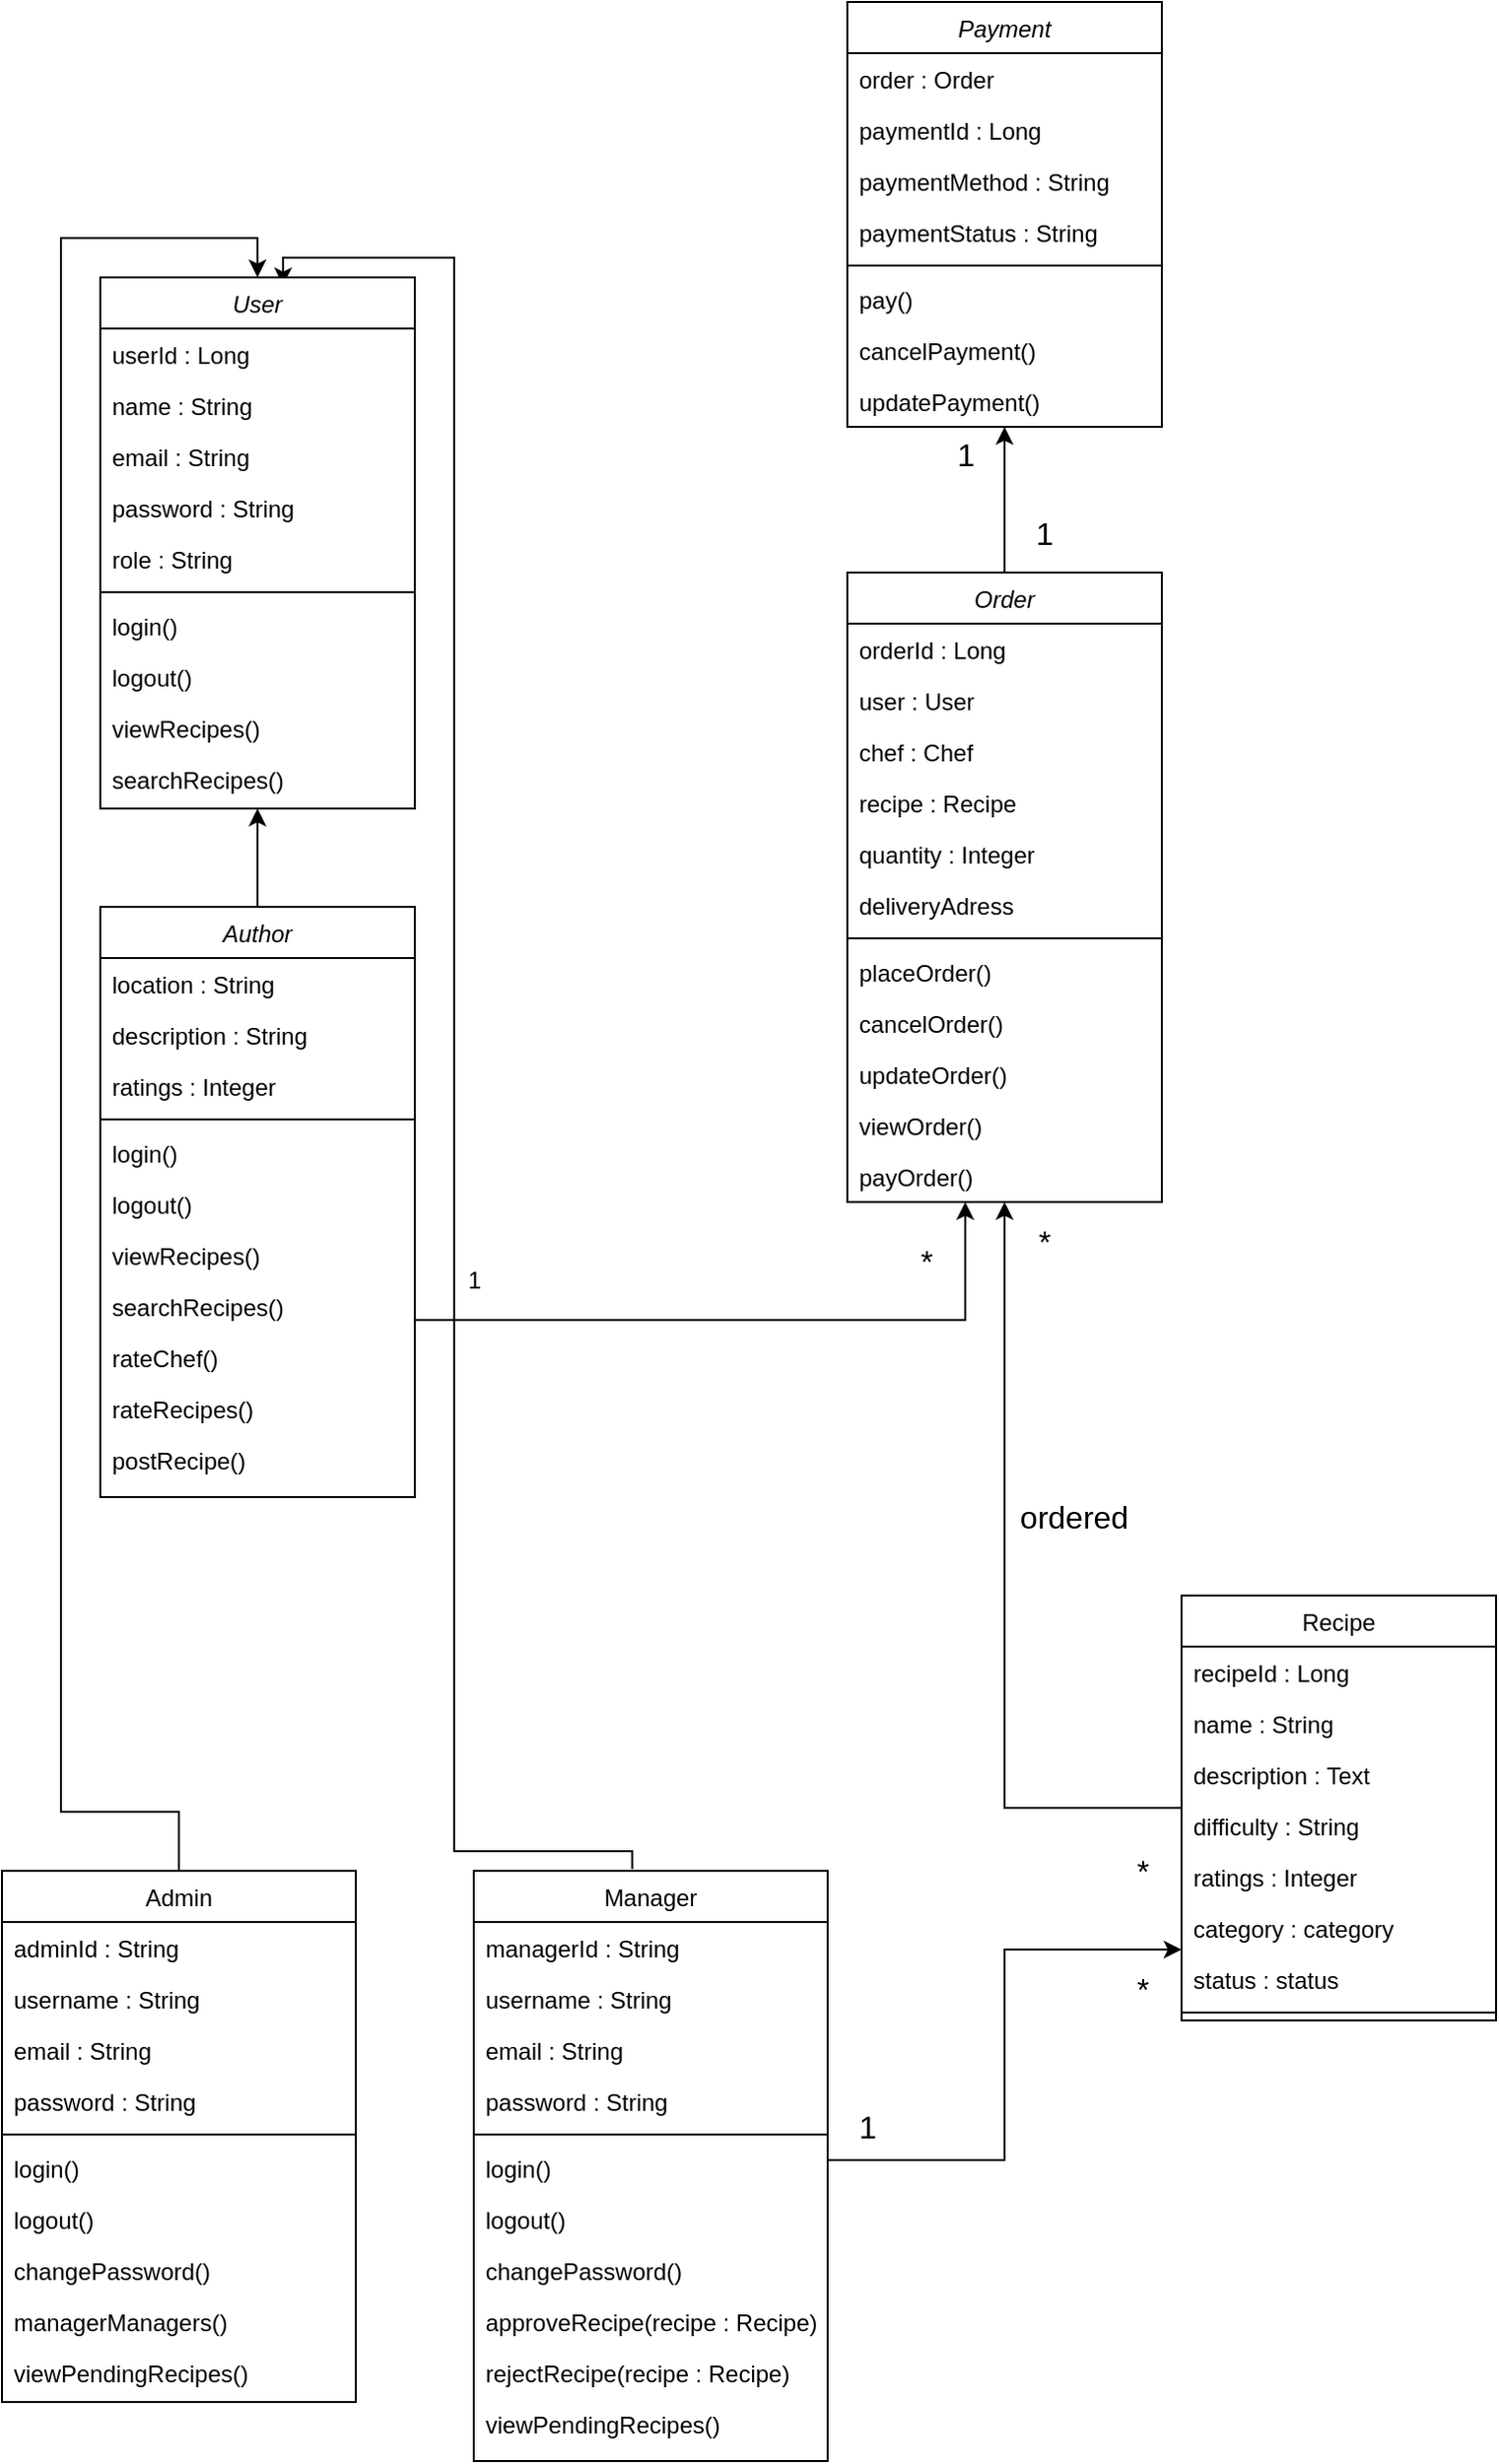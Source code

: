 <mxfile version="17.2.4" type="device" pages="2"><diagram id="C5RBs43oDa-KdzZeNtuy" name="Class"><mxGraphModel dx="2004" dy="2727" grid="1" gridSize="10" guides="1" tooltips="1" connect="1" arrows="1" fold="1" page="1" pageScale="1" pageWidth="827" pageHeight="1169" math="0" shadow="0"><root><mxCell id="WIyWlLk6GJQsqaUBKTNV-0"/><mxCell id="WIyWlLk6GJQsqaUBKTNV-1" parent="WIyWlLk6GJQsqaUBKTNV-0"/><mxCell id="gzbp8I2onkMnIB0sfhou-77" style="edgeStyle=orthogonalEdgeStyle;rounded=0;orthogonalLoop=1;jettySize=auto;html=1;exitX=1;exitY=0.5;exitDx=0;exitDy=0;" parent="WIyWlLk6GJQsqaUBKTNV-1" source="zkfFHV4jXpPFQw0GAbJ--0" target="zkfFHV4jXpPFQw0GAbJ--13" edge="1"><mxGeometry relative="1" as="geometry"><Array as="points"><mxPoint x="270" y="530"/><mxPoint x="550" y="530"/></Array><mxPoint x="290" y="560" as="sourcePoint"/></mxGeometry></mxCell><mxCell id="DlAmGJGYgxEOvuH4UPPY-20" style="edgeStyle=orthogonalEdgeStyle;rounded=0;orthogonalLoop=1;jettySize=auto;html=1;" edge="1" parent="WIyWlLk6GJQsqaUBKTNV-1" source="zkfFHV4jXpPFQw0GAbJ--0" target="DlAmGJGYgxEOvuH4UPPY-3"><mxGeometry relative="1" as="geometry"/></mxCell><mxCell id="zkfFHV4jXpPFQw0GAbJ--0" value="Author" style="swimlane;fontStyle=2;align=center;verticalAlign=top;childLayout=stackLayout;horizontal=1;startSize=26;horizontalStack=0;resizeParent=1;resizeLast=0;collapsible=1;marginBottom=0;rounded=0;shadow=0;strokeWidth=1;" parent="WIyWlLk6GJQsqaUBKTNV-1" vertex="1"><mxGeometry x="110" y="320" width="160" height="300" as="geometry"><mxRectangle x="230" y="140" width="160" height="26" as="alternateBounds"/></mxGeometry></mxCell><mxCell id="gzbp8I2onkMnIB0sfhou-27" value="location : String" style="text;align=left;verticalAlign=top;spacingLeft=4;spacingRight=4;overflow=hidden;rotatable=0;points=[[0,0.5],[1,0.5]];portConstraint=eastwest;rounded=0;shadow=0;html=0;" parent="zkfFHV4jXpPFQw0GAbJ--0" vertex="1"><mxGeometry y="26" width="160" height="26" as="geometry"/></mxCell><mxCell id="DlAmGJGYgxEOvuH4UPPY-2" value="description : String" style="text;align=left;verticalAlign=top;spacingLeft=4;spacingRight=4;overflow=hidden;rotatable=0;points=[[0,0.5],[1,0.5]];portConstraint=eastwest;rounded=0;shadow=0;html=0;" vertex="1" parent="zkfFHV4jXpPFQw0GAbJ--0"><mxGeometry y="52" width="160" height="26" as="geometry"/></mxCell><mxCell id="ZXQh1dTCe1DnvQsMlutK-0" value="ratings : Integer" style="text;align=left;verticalAlign=top;spacingLeft=4;spacingRight=4;overflow=hidden;rotatable=0;points=[[0,0.5],[1,0.5]];portConstraint=eastwest;rounded=0;shadow=0;html=0;" parent="zkfFHV4jXpPFQw0GAbJ--0" vertex="1"><mxGeometry y="78" width="160" height="26" as="geometry"/></mxCell><mxCell id="zkfFHV4jXpPFQw0GAbJ--4" value="" style="line;html=1;strokeWidth=1;align=left;verticalAlign=middle;spacingTop=-1;spacingLeft=3;spacingRight=3;rotatable=0;labelPosition=right;points=[];portConstraint=eastwest;" parent="zkfFHV4jXpPFQw0GAbJ--0" vertex="1"><mxGeometry y="104" width="160" height="8" as="geometry"/></mxCell><mxCell id="gzbp8I2onkMnIB0sfhou-28" value="login()" style="text;align=left;verticalAlign=top;spacingLeft=4;spacingRight=4;overflow=hidden;rotatable=0;points=[[0,0.5],[1,0.5]];portConstraint=eastwest;" parent="zkfFHV4jXpPFQw0GAbJ--0" vertex="1"><mxGeometry y="112" width="160" height="26" as="geometry"/></mxCell><mxCell id="gzbp8I2onkMnIB0sfhou-36" value="logout()" style="text;align=left;verticalAlign=top;spacingLeft=4;spacingRight=4;overflow=hidden;rotatable=0;points=[[0,0.5],[1,0.5]];portConstraint=eastwest;" parent="zkfFHV4jXpPFQw0GAbJ--0" vertex="1"><mxGeometry y="138" width="160" height="26" as="geometry"/></mxCell><mxCell id="gzbp8I2onkMnIB0sfhou-35" value="viewRecipes()" style="text;align=left;verticalAlign=top;spacingLeft=4;spacingRight=4;overflow=hidden;rotatable=0;points=[[0,0.5],[1,0.5]];portConstraint=eastwest;" parent="zkfFHV4jXpPFQw0GAbJ--0" vertex="1"><mxGeometry y="164" width="160" height="26" as="geometry"/></mxCell><mxCell id="gzbp8I2onkMnIB0sfhou-34" value="searchRecipes()" style="text;align=left;verticalAlign=top;spacingLeft=4;spacingRight=4;overflow=hidden;rotatable=0;points=[[0,0.5],[1,0.5]];portConstraint=eastwest;" parent="zkfFHV4jXpPFQw0GAbJ--0" vertex="1"><mxGeometry y="190" width="160" height="26" as="geometry"/></mxCell><mxCell id="gzbp8I2onkMnIB0sfhou-32" value="rateChef()" style="text;align=left;verticalAlign=top;spacingLeft=4;spacingRight=4;overflow=hidden;rotatable=0;points=[[0,0.5],[1,0.5]];portConstraint=eastwest;" parent="zkfFHV4jXpPFQw0GAbJ--0" vertex="1"><mxGeometry y="216" width="160" height="26" as="geometry"/></mxCell><mxCell id="gzbp8I2onkMnIB0sfhou-31" value="rateRecipes()" style="text;align=left;verticalAlign=top;spacingLeft=4;spacingRight=4;overflow=hidden;rotatable=0;points=[[0,0.5],[1,0.5]];portConstraint=eastwest;" parent="zkfFHV4jXpPFQw0GAbJ--0" vertex="1"><mxGeometry y="242" width="160" height="26" as="geometry"/></mxCell><mxCell id="zkfFHV4jXpPFQw0GAbJ--11" value="postRecipe()" style="text;align=left;verticalAlign=top;spacingLeft=4;spacingRight=4;overflow=hidden;rotatable=0;points=[[0,0.5],[1,0.5]];portConstraint=eastwest;" parent="zkfFHV4jXpPFQw0GAbJ--0" vertex="1"><mxGeometry y="268" width="160" height="26" as="geometry"/></mxCell><mxCell id="zkfFHV4jXpPFQw0GAbJ--13" value="Order" style="swimlane;fontStyle=2;align=center;verticalAlign=top;childLayout=stackLayout;horizontal=1;startSize=26;horizontalStack=0;resizeParent=1;resizeLast=0;collapsible=1;marginBottom=0;rounded=0;shadow=0;strokeWidth=1;" parent="WIyWlLk6GJQsqaUBKTNV-1" vertex="1"><mxGeometry x="490" y="150" width="160" height="320" as="geometry"><mxRectangle x="340" y="380" width="170" height="26" as="alternateBounds"/></mxGeometry></mxCell><mxCell id="zkfFHV4jXpPFQw0GAbJ--14" value="orderId : Long" style="text;align=left;verticalAlign=top;spacingLeft=4;spacingRight=4;overflow=hidden;rotatable=0;points=[[0,0.5],[1,0.5]];portConstraint=eastwest;" parent="zkfFHV4jXpPFQw0GAbJ--13" vertex="1"><mxGeometry y="26" width="160" height="26" as="geometry"/></mxCell><mxCell id="gzbp8I2onkMnIB0sfhou-53" value="user : User" style="text;align=left;verticalAlign=top;spacingLeft=4;spacingRight=4;overflow=hidden;rotatable=0;points=[[0,0.5],[1,0.5]];portConstraint=eastwest;" parent="zkfFHV4jXpPFQw0GAbJ--13" vertex="1"><mxGeometry y="52" width="160" height="26" as="geometry"/></mxCell><mxCell id="gzbp8I2onkMnIB0sfhou-54" value="chef : Chef" style="text;align=left;verticalAlign=top;spacingLeft=4;spacingRight=4;overflow=hidden;rotatable=0;points=[[0,0.5],[1,0.5]];portConstraint=eastwest;" parent="zkfFHV4jXpPFQw0GAbJ--13" vertex="1"><mxGeometry y="78" width="160" height="26" as="geometry"/></mxCell><mxCell id="gzbp8I2onkMnIB0sfhou-55" value="recipe : Recipe" style="text;align=left;verticalAlign=top;spacingLeft=4;spacingRight=4;overflow=hidden;rotatable=0;points=[[0,0.5],[1,0.5]];portConstraint=eastwest;" parent="zkfFHV4jXpPFQw0GAbJ--13" vertex="1"><mxGeometry y="104" width="160" height="26" as="geometry"/></mxCell><mxCell id="gzbp8I2onkMnIB0sfhou-56" value="quantity : Integer" style="text;align=left;verticalAlign=top;spacingLeft=4;spacingRight=4;overflow=hidden;rotatable=0;points=[[0,0.5],[1,0.5]];portConstraint=eastwest;" parent="zkfFHV4jXpPFQw0GAbJ--13" vertex="1"><mxGeometry y="130" width="160" height="26" as="geometry"/></mxCell><mxCell id="gzbp8I2onkMnIB0sfhou-57" value="deliveryAdress" style="text;align=left;verticalAlign=top;spacingLeft=4;spacingRight=4;overflow=hidden;rotatable=0;points=[[0,0.5],[1,0.5]];portConstraint=eastwest;" parent="zkfFHV4jXpPFQw0GAbJ--13" vertex="1"><mxGeometry y="156" width="160" height="26" as="geometry"/></mxCell><mxCell id="zkfFHV4jXpPFQw0GAbJ--15" value="" style="line;html=1;strokeWidth=1;align=left;verticalAlign=middle;spacingTop=-1;spacingLeft=3;spacingRight=3;rotatable=0;labelPosition=right;points=[];portConstraint=eastwest;" parent="zkfFHV4jXpPFQw0GAbJ--13" vertex="1"><mxGeometry y="182" width="160" height="8" as="geometry"/></mxCell><mxCell id="gzbp8I2onkMnIB0sfhou-58" value="placeOrder()" style="text;align=left;verticalAlign=top;spacingLeft=4;spacingRight=4;overflow=hidden;rotatable=0;points=[[0,0.5],[1,0.5]];portConstraint=eastwest;" parent="zkfFHV4jXpPFQw0GAbJ--13" vertex="1"><mxGeometry y="190" width="160" height="26" as="geometry"/></mxCell><mxCell id="gzbp8I2onkMnIB0sfhou-59" value="cancelOrder()" style="text;align=left;verticalAlign=top;spacingLeft=4;spacingRight=4;overflow=hidden;rotatable=0;points=[[0,0.5],[1,0.5]];portConstraint=eastwest;" parent="zkfFHV4jXpPFQw0GAbJ--13" vertex="1"><mxGeometry y="216" width="160" height="26" as="geometry"/></mxCell><mxCell id="gzbp8I2onkMnIB0sfhou-60" value="updateOrder()" style="text;align=left;verticalAlign=top;spacingLeft=4;spacingRight=4;overflow=hidden;rotatable=0;points=[[0,0.5],[1,0.5]];portConstraint=eastwest;" parent="zkfFHV4jXpPFQw0GAbJ--13" vertex="1"><mxGeometry y="242" width="160" height="26" as="geometry"/></mxCell><mxCell id="gzbp8I2onkMnIB0sfhou-61" value="viewOrder()" style="text;align=left;verticalAlign=top;spacingLeft=4;spacingRight=4;overflow=hidden;rotatable=0;points=[[0,0.5],[1,0.5]];portConstraint=eastwest;" parent="zkfFHV4jXpPFQw0GAbJ--13" vertex="1"><mxGeometry y="268" width="160" height="26" as="geometry"/></mxCell><mxCell id="gzbp8I2onkMnIB0sfhou-62" value="payOrder()" style="text;align=left;verticalAlign=top;spacingLeft=4;spacingRight=4;overflow=hidden;rotatable=0;points=[[0,0.5],[1,0.5]];portConstraint=eastwest;" parent="zkfFHV4jXpPFQw0GAbJ--13" vertex="1"><mxGeometry y="294" width="160" height="26" as="geometry"/></mxCell><mxCell id="gzbp8I2onkMnIB0sfhou-83" style="edgeStyle=orthogonalEdgeStyle;rounded=0;orthogonalLoop=1;jettySize=auto;html=1;fontSize=16;" parent="WIyWlLk6GJQsqaUBKTNV-1" source="zkfFHV4jXpPFQw0GAbJ--17" target="zkfFHV4jXpPFQw0GAbJ--13" edge="1"><mxGeometry relative="1" as="geometry"/></mxCell><mxCell id="zkfFHV4jXpPFQw0GAbJ--17" value="Recipe" style="swimlane;fontStyle=0;align=center;verticalAlign=top;childLayout=stackLayout;horizontal=1;startSize=26;horizontalStack=0;resizeParent=1;resizeLast=0;collapsible=1;marginBottom=0;rounded=0;shadow=0;strokeWidth=1;" parent="WIyWlLk6GJQsqaUBKTNV-1" vertex="1"><mxGeometry x="660" y="670" width="160" height="216" as="geometry"><mxRectangle x="550" y="140" width="160" height="26" as="alternateBounds"/></mxGeometry></mxCell><mxCell id="zkfFHV4jXpPFQw0GAbJ--18" value="recipeId : Long" style="text;align=left;verticalAlign=top;spacingLeft=4;spacingRight=4;overflow=hidden;rotatable=0;points=[[0,0.5],[1,0.5]];portConstraint=eastwest;" parent="zkfFHV4jXpPFQw0GAbJ--17" vertex="1"><mxGeometry y="26" width="160" height="26" as="geometry"/></mxCell><mxCell id="zkfFHV4jXpPFQw0GAbJ--19" value="name : String" style="text;align=left;verticalAlign=top;spacingLeft=4;spacingRight=4;overflow=hidden;rotatable=0;points=[[0,0.5],[1,0.5]];portConstraint=eastwest;rounded=0;shadow=0;html=0;" parent="zkfFHV4jXpPFQw0GAbJ--17" vertex="1"><mxGeometry y="52" width="160" height="26" as="geometry"/></mxCell><mxCell id="HIEGFdAaPPlBd5Zww9hB-15" value="description : Text" style="text;align=left;verticalAlign=top;spacingLeft=4;spacingRight=4;overflow=hidden;rotatable=0;points=[[0,0.5],[1,0.5]];portConstraint=eastwest;" parent="zkfFHV4jXpPFQw0GAbJ--17" vertex="1"><mxGeometry y="78" width="160" height="26" as="geometry"/></mxCell><mxCell id="gzbp8I2onkMnIB0sfhou-37" value="difficulty : String" style="text;align=left;verticalAlign=top;spacingLeft=4;spacingRight=4;overflow=hidden;rotatable=0;points=[[0,0.5],[1,0.5]];portConstraint=eastwest;rounded=0;shadow=0;html=0;" parent="zkfFHV4jXpPFQw0GAbJ--17" vertex="1"><mxGeometry y="104" width="160" height="26" as="geometry"/></mxCell><mxCell id="gzbp8I2onkMnIB0sfhou-38" value="ratings : Integer" style="text;align=left;verticalAlign=top;spacingLeft=4;spacingRight=4;overflow=hidden;rotatable=0;points=[[0,0.5],[1,0.5]];portConstraint=eastwest;rounded=0;shadow=0;html=0;" parent="zkfFHV4jXpPFQw0GAbJ--17" vertex="1"><mxGeometry y="130" width="160" height="26" as="geometry"/></mxCell><mxCell id="DlAmGJGYgxEOvuH4UPPY-0" value="category : category" style="text;align=left;verticalAlign=top;spacingLeft=4;spacingRight=4;overflow=hidden;rotatable=0;points=[[0,0.5],[1,0.5]];portConstraint=eastwest;rounded=0;shadow=0;html=0;" vertex="1" parent="zkfFHV4jXpPFQw0GAbJ--17"><mxGeometry y="156" width="160" height="26" as="geometry"/></mxCell><mxCell id="DlAmGJGYgxEOvuH4UPPY-1" value="status : status" style="text;align=left;verticalAlign=top;spacingLeft=4;spacingRight=4;overflow=hidden;rotatable=0;points=[[0,0.5],[1,0.5]];portConstraint=eastwest;rounded=0;shadow=0;html=0;" vertex="1" parent="zkfFHV4jXpPFQw0GAbJ--17"><mxGeometry y="182" width="160" height="26" as="geometry"/></mxCell><mxCell id="zkfFHV4jXpPFQw0GAbJ--23" value="" style="line;html=1;strokeWidth=1;align=left;verticalAlign=middle;spacingTop=-1;spacingLeft=3;spacingRight=3;rotatable=0;labelPosition=right;points=[];portConstraint=eastwest;" parent="zkfFHV4jXpPFQw0GAbJ--17" vertex="1"><mxGeometry y="208" width="160" height="8" as="geometry"/></mxCell><mxCell id="gzbp8I2onkMnIB0sfhou-1" value="Payment" style="swimlane;fontStyle=2;align=center;verticalAlign=top;childLayout=stackLayout;horizontal=1;startSize=26;horizontalStack=0;resizeParent=1;resizeLast=0;collapsible=1;marginBottom=0;rounded=0;shadow=0;strokeWidth=1;" parent="WIyWlLk6GJQsqaUBKTNV-1" vertex="1"><mxGeometry x="490" y="-140" width="160" height="216" as="geometry"><mxRectangle x="230" y="140" width="160" height="26" as="alternateBounds"/></mxGeometry></mxCell><mxCell id="gzbp8I2onkMnIB0sfhou-3" value="order : Order" style="text;align=left;verticalAlign=top;spacingLeft=4;spacingRight=4;overflow=hidden;rotatable=0;points=[[0,0.5],[1,0.5]];portConstraint=eastwest;rounded=0;shadow=0;html=0;" parent="gzbp8I2onkMnIB0sfhou-1" vertex="1"><mxGeometry y="26" width="160" height="26" as="geometry"/></mxCell><mxCell id="gzbp8I2onkMnIB0sfhou-2" value="paymentId : Long" style="text;align=left;verticalAlign=top;spacingLeft=4;spacingRight=4;overflow=hidden;rotatable=0;points=[[0,0.5],[1,0.5]];portConstraint=eastwest;" parent="gzbp8I2onkMnIB0sfhou-1" vertex="1"><mxGeometry y="52" width="160" height="26" as="geometry"/></mxCell><mxCell id="gzbp8I2onkMnIB0sfhou-4" value="paymentMethod : String" style="text;align=left;verticalAlign=top;spacingLeft=4;spacingRight=4;overflow=hidden;rotatable=0;points=[[0,0.5],[1,0.5]];portConstraint=eastwest;rounded=0;shadow=0;html=0;" parent="gzbp8I2onkMnIB0sfhou-1" vertex="1"><mxGeometry y="78" width="160" height="26" as="geometry"/></mxCell><mxCell id="gzbp8I2onkMnIB0sfhou-64" value="paymentStatus : String" style="text;align=left;verticalAlign=top;spacingLeft=4;spacingRight=4;overflow=hidden;rotatable=0;points=[[0,0.5],[1,0.5]];portConstraint=eastwest;rounded=0;shadow=0;html=0;" parent="gzbp8I2onkMnIB0sfhou-1" vertex="1"><mxGeometry y="104" width="160" height="26" as="geometry"/></mxCell><mxCell id="gzbp8I2onkMnIB0sfhou-5" value="" style="line;html=1;strokeWidth=1;align=left;verticalAlign=middle;spacingTop=-1;spacingLeft=3;spacingRight=3;rotatable=0;labelPosition=right;points=[];portConstraint=eastwest;" parent="gzbp8I2onkMnIB0sfhou-1" vertex="1"><mxGeometry y="130" width="160" height="8" as="geometry"/></mxCell><mxCell id="gzbp8I2onkMnIB0sfhou-6" value="pay()" style="text;align=left;verticalAlign=top;spacingLeft=4;spacingRight=4;overflow=hidden;rotatable=0;points=[[0,0.5],[1,0.5]];portConstraint=eastwest;" parent="gzbp8I2onkMnIB0sfhou-1" vertex="1"><mxGeometry y="138" width="160" height="26" as="geometry"/></mxCell><mxCell id="gzbp8I2onkMnIB0sfhou-65" value="cancelPayment()" style="text;align=left;verticalAlign=top;spacingLeft=4;spacingRight=4;overflow=hidden;rotatable=0;points=[[0,0.5],[1,0.5]];portConstraint=eastwest;" parent="gzbp8I2onkMnIB0sfhou-1" vertex="1"><mxGeometry y="164" width="160" height="26" as="geometry"/></mxCell><mxCell id="gzbp8I2onkMnIB0sfhou-66" value="updatePayment()" style="text;align=left;verticalAlign=top;spacingLeft=4;spacingRight=4;overflow=hidden;rotatable=0;points=[[0,0.5],[1,0.5]];portConstraint=eastwest;" parent="gzbp8I2onkMnIB0sfhou-1" vertex="1"><mxGeometry y="190" width="160" height="26" as="geometry"/></mxCell><mxCell id="gzbp8I2onkMnIB0sfhou-95" style="edgeStyle=orthogonalEdgeStyle;rounded=0;orthogonalLoop=1;jettySize=auto;html=1;fontSize=16;startArrow=none;startFill=0;endArrow=classic;endFill=1;" parent="WIyWlLk6GJQsqaUBKTNV-1" source="gzbp8I2onkMnIB0sfhou-13" target="zkfFHV4jXpPFQw0GAbJ--17" edge="1"><mxGeometry relative="1" as="geometry"><Array as="points"><mxPoint x="570" y="957"/><mxPoint x="570" y="850"/></Array></mxGeometry></mxCell><mxCell id="DlAmGJGYgxEOvuH4UPPY-21" style="edgeStyle=orthogonalEdgeStyle;rounded=0;orthogonalLoop=1;jettySize=auto;html=1;entryX=0.581;entryY=0.015;entryDx=0;entryDy=0;entryPerimeter=0;exitX=0.448;exitY=-0.003;exitDx=0;exitDy=0;exitPerimeter=0;" edge="1" parent="WIyWlLk6GJQsqaUBKTNV-1" source="gzbp8I2onkMnIB0sfhou-13" target="DlAmGJGYgxEOvuH4UPPY-3"><mxGeometry relative="1" as="geometry"><Array as="points"><mxPoint x="381" y="800"/><mxPoint x="290" y="800"/><mxPoint x="290" y="-10"/><mxPoint x="203" y="-10"/></Array></mxGeometry></mxCell><mxCell id="gzbp8I2onkMnIB0sfhou-13" value="Manager" style="swimlane;fontStyle=0;align=center;verticalAlign=top;childLayout=stackLayout;horizontal=1;startSize=26;horizontalStack=0;resizeParent=1;resizeLast=0;collapsible=1;marginBottom=0;rounded=0;shadow=0;strokeWidth=1;" parent="WIyWlLk6GJQsqaUBKTNV-1" vertex="1"><mxGeometry x="300" y="810" width="180" height="300" as="geometry"><mxRectangle x="130" y="380" width="160" height="26" as="alternateBounds"/></mxGeometry></mxCell><mxCell id="gzbp8I2onkMnIB0sfhou-14" value="managerId : String" style="text;align=left;verticalAlign=top;spacingLeft=4;spacingRight=4;overflow=hidden;rotatable=0;points=[[0,0.5],[1,0.5]];portConstraint=eastwest;" parent="gzbp8I2onkMnIB0sfhou-13" vertex="1"><mxGeometry y="26" width="180" height="26" as="geometry"/></mxCell><mxCell id="gzbp8I2onkMnIB0sfhou-15" value="username : String" style="text;align=left;verticalAlign=top;spacingLeft=4;spacingRight=4;overflow=hidden;rotatable=0;points=[[0,0.5],[1,0.5]];portConstraint=eastwest;rounded=0;shadow=0;html=0;" parent="gzbp8I2onkMnIB0sfhou-13" vertex="1"><mxGeometry y="52" width="180" height="26" as="geometry"/></mxCell><mxCell id="gzbp8I2onkMnIB0sfhou-70" value="email : String" style="text;align=left;verticalAlign=top;spacingLeft=4;spacingRight=4;overflow=hidden;rotatable=0;points=[[0,0.5],[1,0.5]];portConstraint=eastwest;rounded=0;shadow=0;html=0;" parent="gzbp8I2onkMnIB0sfhou-13" vertex="1"><mxGeometry y="78" width="180" height="26" as="geometry"/></mxCell><mxCell id="gzbp8I2onkMnIB0sfhou-71" value="password : String" style="text;align=left;verticalAlign=top;spacingLeft=4;spacingRight=4;overflow=hidden;rotatable=0;points=[[0,0.5],[1,0.5]];portConstraint=eastwest;rounded=0;shadow=0;html=0;" parent="gzbp8I2onkMnIB0sfhou-13" vertex="1"><mxGeometry y="104" width="180" height="26" as="geometry"/></mxCell><mxCell id="gzbp8I2onkMnIB0sfhou-16" value="" style="line;html=1;strokeWidth=1;align=left;verticalAlign=middle;spacingTop=-1;spacingLeft=3;spacingRight=3;rotatable=0;labelPosition=right;points=[];portConstraint=eastwest;" parent="gzbp8I2onkMnIB0sfhou-13" vertex="1"><mxGeometry y="130" width="180" height="8" as="geometry"/></mxCell><mxCell id="gzbp8I2onkMnIB0sfhou-17" value="login()" style="text;align=left;verticalAlign=top;spacingLeft=4;spacingRight=4;overflow=hidden;rotatable=0;points=[[0,0.5],[1,0.5]];portConstraint=eastwest;fontStyle=0" parent="gzbp8I2onkMnIB0sfhou-13" vertex="1"><mxGeometry y="138" width="180" height="26" as="geometry"/></mxCell><mxCell id="gzbp8I2onkMnIB0sfhou-18" value="logout()" style="text;align=left;verticalAlign=top;spacingLeft=4;spacingRight=4;overflow=hidden;rotatable=0;points=[[0,0.5],[1,0.5]];portConstraint=eastwest;" parent="gzbp8I2onkMnIB0sfhou-13" vertex="1"><mxGeometry y="164" width="180" height="26" as="geometry"/></mxCell><mxCell id="gzbp8I2onkMnIB0sfhou-72" value="changePassword()" style="text;align=left;verticalAlign=top;spacingLeft=4;spacingRight=4;overflow=hidden;rotatable=0;points=[[0,0.5],[1,0.5]];portConstraint=eastwest;" parent="gzbp8I2onkMnIB0sfhou-13" vertex="1"><mxGeometry y="190" width="180" height="26" as="geometry"/></mxCell><mxCell id="gzbp8I2onkMnIB0sfhou-73" value="approveRecipe(recipe : Recipe)" style="text;align=left;verticalAlign=top;spacingLeft=4;spacingRight=4;overflow=hidden;rotatable=0;points=[[0,0.5],[1,0.5]];portConstraint=eastwest;" parent="gzbp8I2onkMnIB0sfhou-13" vertex="1"><mxGeometry y="216" width="180" height="26" as="geometry"/></mxCell><mxCell id="gzbp8I2onkMnIB0sfhou-74" value="rejectRecipe(recipe : Recipe)" style="text;align=left;verticalAlign=top;spacingLeft=4;spacingRight=4;overflow=hidden;rotatable=0;points=[[0,0.5],[1,0.5]];portConstraint=eastwest;" parent="gzbp8I2onkMnIB0sfhou-13" vertex="1"><mxGeometry y="242" width="180" height="26" as="geometry"/></mxCell><mxCell id="gzbp8I2onkMnIB0sfhou-75" value="viewPendingRecipes()" style="text;align=left;verticalAlign=top;spacingLeft=4;spacingRight=4;overflow=hidden;rotatable=0;points=[[0,0.5],[1,0.5]];portConstraint=eastwest;" parent="gzbp8I2onkMnIB0sfhou-13" vertex="1"><mxGeometry y="268" width="180" height="26" as="geometry"/></mxCell><mxCell id="gzbp8I2onkMnIB0sfhou-78" value="1" style="text;html=1;align=center;verticalAlign=middle;resizable=0;points=[];autosize=1;strokeColor=none;fillColor=none;" parent="WIyWlLk6GJQsqaUBKTNV-1" vertex="1"><mxGeometry x="290" y="500" width="20" height="20" as="geometry"/></mxCell><mxCell id="gzbp8I2onkMnIB0sfhou-79" value="*" style="text;html=1;align=center;verticalAlign=middle;resizable=0;points=[];autosize=1;strokeColor=none;fillColor=none;fontSize=16;" parent="WIyWlLk6GJQsqaUBKTNV-1" vertex="1"><mxGeometry x="520" y="490" width="20" height="20" as="geometry"/></mxCell><mxCell id="gzbp8I2onkMnIB0sfhou-84" value="*" style="text;html=1;align=center;verticalAlign=middle;resizable=0;points=[];autosize=1;strokeColor=none;fillColor=none;fontSize=16;" parent="WIyWlLk6GJQsqaUBKTNV-1" vertex="1"><mxGeometry x="580" y="480" width="20" height="20" as="geometry"/></mxCell><mxCell id="gzbp8I2onkMnIB0sfhou-85" value="ordered" style="text;html=1;align=center;verticalAlign=middle;resizable=0;points=[];autosize=1;strokeColor=none;fillColor=none;fontSize=16;" parent="WIyWlLk6GJQsqaUBKTNV-1" vertex="1"><mxGeometry x="570" y="620" width="70" height="20" as="geometry"/></mxCell><mxCell id="gzbp8I2onkMnIB0sfhou-87" style="edgeStyle=orthogonalEdgeStyle;rounded=0;orthogonalLoop=1;jettySize=auto;html=1;entryX=0.5;entryY=0;entryDx=0;entryDy=0;fontSize=16;startArrow=classic;startFill=1;endArrow=none;endFill=0;exitX=0.5;exitY=1;exitDx=0;exitDy=0;" parent="WIyWlLk6GJQsqaUBKTNV-1" source="gzbp8I2onkMnIB0sfhou-1" target="zkfFHV4jXpPFQw0GAbJ--13" edge="1"><mxGeometry relative="1" as="geometry"/></mxCell><mxCell id="gzbp8I2onkMnIB0sfhou-88" value="*" style="text;html=1;align=center;verticalAlign=middle;resizable=0;points=[];autosize=1;strokeColor=none;fillColor=none;fontSize=16;" parent="WIyWlLk6GJQsqaUBKTNV-1" vertex="1"><mxGeometry x="630" y="800" width="20" height="20" as="geometry"/></mxCell><mxCell id="gzbp8I2onkMnIB0sfhou-89" value="1" style="text;html=1;align=center;verticalAlign=middle;resizable=0;points=[];autosize=1;strokeColor=none;fillColor=none;fontSize=16;" parent="WIyWlLk6GJQsqaUBKTNV-1" vertex="1"><mxGeometry x="540" y="80" width="20" height="20" as="geometry"/></mxCell><mxCell id="gzbp8I2onkMnIB0sfhou-90" value="1" style="text;html=1;align=center;verticalAlign=middle;resizable=0;points=[];autosize=1;strokeColor=none;fillColor=none;fontSize=16;" parent="WIyWlLk6GJQsqaUBKTNV-1" vertex="1"><mxGeometry x="580" y="120" width="20" height="20" as="geometry"/></mxCell><mxCell id="gzbp8I2onkMnIB0sfhou-96" value="1" style="text;html=1;align=center;verticalAlign=middle;resizable=0;points=[];autosize=1;strokeColor=none;fillColor=none;fontSize=16;" parent="WIyWlLk6GJQsqaUBKTNV-1" vertex="1"><mxGeometry x="490" y="930" width="20" height="20" as="geometry"/></mxCell><mxCell id="gzbp8I2onkMnIB0sfhou-98" value="*" style="text;html=1;align=center;verticalAlign=middle;resizable=0;points=[];autosize=1;strokeColor=none;fillColor=none;fontSize=16;" parent="WIyWlLk6GJQsqaUBKTNV-1" vertex="1"><mxGeometry x="630" y="860" width="20" height="20" as="geometry"/></mxCell><mxCell id="fipd7-vWyxz0HXzNnjah-0" value="Admin" style="swimlane;fontStyle=0;align=center;verticalAlign=top;childLayout=stackLayout;horizontal=1;startSize=26;horizontalStack=0;resizeParent=1;resizeLast=0;collapsible=1;marginBottom=0;rounded=0;shadow=0;strokeWidth=1;" parent="WIyWlLk6GJQsqaUBKTNV-1" vertex="1"><mxGeometry x="60" y="810" width="180" height="270" as="geometry"><mxRectangle x="130" y="380" width="160" height="26" as="alternateBounds"/></mxGeometry></mxCell><mxCell id="fipd7-vWyxz0HXzNnjah-1" value="adminId : String" style="text;align=left;verticalAlign=top;spacingLeft=4;spacingRight=4;overflow=hidden;rotatable=0;points=[[0,0.5],[1,0.5]];portConstraint=eastwest;" parent="fipd7-vWyxz0HXzNnjah-0" vertex="1"><mxGeometry y="26" width="180" height="26" as="geometry"/></mxCell><mxCell id="fipd7-vWyxz0HXzNnjah-2" value="username : String" style="text;align=left;verticalAlign=top;spacingLeft=4;spacingRight=4;overflow=hidden;rotatable=0;points=[[0,0.5],[1,0.5]];portConstraint=eastwest;rounded=0;shadow=0;html=0;" parent="fipd7-vWyxz0HXzNnjah-0" vertex="1"><mxGeometry y="52" width="180" height="26" as="geometry"/></mxCell><mxCell id="fipd7-vWyxz0HXzNnjah-3" value="email : String" style="text;align=left;verticalAlign=top;spacingLeft=4;spacingRight=4;overflow=hidden;rotatable=0;points=[[0,0.5],[1,0.5]];portConstraint=eastwest;rounded=0;shadow=0;html=0;" parent="fipd7-vWyxz0HXzNnjah-0" vertex="1"><mxGeometry y="78" width="180" height="26" as="geometry"/></mxCell><mxCell id="fipd7-vWyxz0HXzNnjah-4" value="password : String" style="text;align=left;verticalAlign=top;spacingLeft=4;spacingRight=4;overflow=hidden;rotatable=0;points=[[0,0.5],[1,0.5]];portConstraint=eastwest;rounded=0;shadow=0;html=0;" parent="fipd7-vWyxz0HXzNnjah-0" vertex="1"><mxGeometry y="104" width="180" height="26" as="geometry"/></mxCell><mxCell id="fipd7-vWyxz0HXzNnjah-5" value="" style="line;html=1;strokeWidth=1;align=left;verticalAlign=middle;spacingTop=-1;spacingLeft=3;spacingRight=3;rotatable=0;labelPosition=right;points=[];portConstraint=eastwest;" parent="fipd7-vWyxz0HXzNnjah-0" vertex="1"><mxGeometry y="130" width="180" height="8" as="geometry"/></mxCell><mxCell id="fipd7-vWyxz0HXzNnjah-6" value="login()" style="text;align=left;verticalAlign=top;spacingLeft=4;spacingRight=4;overflow=hidden;rotatable=0;points=[[0,0.5],[1,0.5]];portConstraint=eastwest;fontStyle=0" parent="fipd7-vWyxz0HXzNnjah-0" vertex="1"><mxGeometry y="138" width="180" height="26" as="geometry"/></mxCell><mxCell id="fipd7-vWyxz0HXzNnjah-7" value="logout()" style="text;align=left;verticalAlign=top;spacingLeft=4;spacingRight=4;overflow=hidden;rotatable=0;points=[[0,0.5],[1,0.5]];portConstraint=eastwest;" parent="fipd7-vWyxz0HXzNnjah-0" vertex="1"><mxGeometry y="164" width="180" height="26" as="geometry"/></mxCell><mxCell id="fipd7-vWyxz0HXzNnjah-8" value="changePassword()" style="text;align=left;verticalAlign=top;spacingLeft=4;spacingRight=4;overflow=hidden;rotatable=0;points=[[0,0.5],[1,0.5]];portConstraint=eastwest;" parent="fipd7-vWyxz0HXzNnjah-0" vertex="1"><mxGeometry y="190" width="180" height="26" as="geometry"/></mxCell><mxCell id="fipd7-vWyxz0HXzNnjah-9" value="managerManagers()" style="text;align=left;verticalAlign=top;spacingLeft=4;spacingRight=4;overflow=hidden;rotatable=0;points=[[0,0.5],[1,0.5]];portConstraint=eastwest;" parent="fipd7-vWyxz0HXzNnjah-0" vertex="1"><mxGeometry y="216" width="180" height="26" as="geometry"/></mxCell><mxCell id="fipd7-vWyxz0HXzNnjah-11" value="viewPendingRecipes()" style="text;align=left;verticalAlign=top;spacingLeft=4;spacingRight=4;overflow=hidden;rotatable=0;points=[[0,0.5],[1,0.5]];portConstraint=eastwest;" parent="fipd7-vWyxz0HXzNnjah-0" vertex="1"><mxGeometry y="242" width="180" height="26" as="geometry"/></mxCell><mxCell id="fipd7-vWyxz0HXzNnjah-12" style="edgeStyle=orthogonalEdgeStyle;rounded=0;orthogonalLoop=1;jettySize=auto;html=1;entryX=0.5;entryY=0;entryDx=0;entryDy=0;startArrow=classic;startFill=1;endArrow=none;endFill=0;exitX=0.5;exitY=0;exitDx=0;exitDy=0;" parent="WIyWlLk6GJQsqaUBKTNV-1" source="DlAmGJGYgxEOvuH4UPPY-3" target="fipd7-vWyxz0HXzNnjah-0" edge="1"><mxGeometry relative="1" as="geometry"><Array as="points"><mxPoint x="190" y="-20"/><mxPoint x="90" y="-20"/><mxPoint x="90" y="780"/><mxPoint x="150" y="780"/></Array></mxGeometry></mxCell><mxCell id="DlAmGJGYgxEOvuH4UPPY-3" value="User" style="swimlane;fontStyle=2;align=center;verticalAlign=top;childLayout=stackLayout;horizontal=1;startSize=26;horizontalStack=0;resizeParent=1;resizeLast=0;collapsible=1;marginBottom=0;rounded=0;shadow=0;strokeWidth=1;" vertex="1" parent="WIyWlLk6GJQsqaUBKTNV-1"><mxGeometry x="110" width="160" height="270" as="geometry"><mxRectangle x="230" y="140" width="160" height="26" as="alternateBounds"/></mxGeometry></mxCell><mxCell id="DlAmGJGYgxEOvuH4UPPY-4" value="userId : Long " style="text;align=left;verticalAlign=top;spacingLeft=4;spacingRight=4;overflow=hidden;rotatable=0;points=[[0,0.5],[1,0.5]];portConstraint=eastwest;" vertex="1" parent="DlAmGJGYgxEOvuH4UPPY-3"><mxGeometry y="26" width="160" height="26" as="geometry"/></mxCell><mxCell id="DlAmGJGYgxEOvuH4UPPY-5" value="name : String" style="text;align=left;verticalAlign=top;spacingLeft=4;spacingRight=4;overflow=hidden;rotatable=0;points=[[0,0.5],[1,0.5]];portConstraint=eastwest;rounded=0;shadow=0;html=0;" vertex="1" parent="DlAmGJGYgxEOvuH4UPPY-3"><mxGeometry y="52" width="160" height="26" as="geometry"/></mxCell><mxCell id="DlAmGJGYgxEOvuH4UPPY-6" value="email : String" style="text;align=left;verticalAlign=top;spacingLeft=4;spacingRight=4;overflow=hidden;rotatable=0;points=[[0,0.5],[1,0.5]];portConstraint=eastwest;rounded=0;shadow=0;html=0;" vertex="1" parent="DlAmGJGYgxEOvuH4UPPY-3"><mxGeometry y="78" width="160" height="26" as="geometry"/></mxCell><mxCell id="DlAmGJGYgxEOvuH4UPPY-7" value="password : String" style="text;align=left;verticalAlign=top;spacingLeft=4;spacingRight=4;overflow=hidden;rotatable=0;points=[[0,0.5],[1,0.5]];portConstraint=eastwest;rounded=0;shadow=0;html=0;" vertex="1" parent="DlAmGJGYgxEOvuH4UPPY-3"><mxGeometry y="104" width="160" height="26" as="geometry"/></mxCell><mxCell id="DlAmGJGYgxEOvuH4UPPY-11" value="role : String" style="text;align=left;verticalAlign=top;spacingLeft=4;spacingRight=4;overflow=hidden;rotatable=0;points=[[0,0.5],[1,0.5]];portConstraint=eastwest;rounded=0;shadow=0;html=0;" vertex="1" parent="DlAmGJGYgxEOvuH4UPPY-3"><mxGeometry y="130" width="160" height="26" as="geometry"/></mxCell><mxCell id="DlAmGJGYgxEOvuH4UPPY-12" value="" style="line;html=1;strokeWidth=1;align=left;verticalAlign=middle;spacingTop=-1;spacingLeft=3;spacingRight=3;rotatable=0;labelPosition=right;points=[];portConstraint=eastwest;" vertex="1" parent="DlAmGJGYgxEOvuH4UPPY-3"><mxGeometry y="156" width="160" height="8" as="geometry"/></mxCell><mxCell id="DlAmGJGYgxEOvuH4UPPY-13" value="login()" style="text;align=left;verticalAlign=top;spacingLeft=4;spacingRight=4;overflow=hidden;rotatable=0;points=[[0,0.5],[1,0.5]];portConstraint=eastwest;" vertex="1" parent="DlAmGJGYgxEOvuH4UPPY-3"><mxGeometry y="164" width="160" height="26" as="geometry"/></mxCell><mxCell id="DlAmGJGYgxEOvuH4UPPY-14" value="logout()" style="text;align=left;verticalAlign=top;spacingLeft=4;spacingRight=4;overflow=hidden;rotatable=0;points=[[0,0.5],[1,0.5]];portConstraint=eastwest;" vertex="1" parent="DlAmGJGYgxEOvuH4UPPY-3"><mxGeometry y="190" width="160" height="26" as="geometry"/></mxCell><mxCell id="DlAmGJGYgxEOvuH4UPPY-15" value="viewRecipes()" style="text;align=left;verticalAlign=top;spacingLeft=4;spacingRight=4;overflow=hidden;rotatable=0;points=[[0,0.5],[1,0.5]];portConstraint=eastwest;" vertex="1" parent="DlAmGJGYgxEOvuH4UPPY-3"><mxGeometry y="216" width="160" height="26" as="geometry"/></mxCell><mxCell id="DlAmGJGYgxEOvuH4UPPY-16" value="searchRecipes()" style="text;align=left;verticalAlign=top;spacingLeft=4;spacingRight=4;overflow=hidden;rotatable=0;points=[[0,0.5],[1,0.5]];portConstraint=eastwest;" vertex="1" parent="DlAmGJGYgxEOvuH4UPPY-3"><mxGeometry y="242" width="160" height="26" as="geometry"/></mxCell></root></mxGraphModel></diagram><diagram id="UmKYkXPg_pY_wJr1uMKn" name="Use Case"><mxGraphModel dx="1102" dy="857" grid="1" gridSize="10" guides="1" tooltips="1" connect="1" arrows="1" fold="1" page="1" pageScale="1" pageWidth="850" pageHeight="1100" math="0" shadow="0"><root><mxCell id="0"/><mxCell id="1" parent="0"/><mxCell id="Hw29NSk5utPJt-roQ3l8-1" value="" style="swimlane;startSize=0;movable=1;resizable=1;rotatable=1;deletable=1;editable=1;connectable=1;" parent="1" vertex="1"><mxGeometry x="110" y="70" width="730" height="880" as="geometry"/></mxCell><mxCell id="xZLGOdvBsRVJ33ylRqwi-13" style="edgeStyle=orthogonalEdgeStyle;rounded=0;orthogonalLoop=1;jettySize=auto;html=1;entryX=0.5;entryY=0;entryDx=0;entryDy=0;dashed=1;startArrow=open;startFill=0;endArrow=none;endFill=0;exitX=1;exitY=0.5;exitDx=0;exitDy=0;" parent="Hw29NSk5utPJt-roQ3l8-1" source="xZLGOdvBsRVJ33ylRqwi-2" target="xZLGOdvBsRVJ33ylRqwi-6" edge="1"><mxGeometry relative="1" as="geometry"><Array as="points"><mxPoint x="640" y="110"/><mxPoint x="640" y="310"/></Array><mxPoint x="278.095" y="150" as="sourcePoint"/></mxGeometry></mxCell><mxCell id="xZLGOdvBsRVJ33ylRqwi-2" value="Approve Recipes" style="ellipse;whiteSpace=wrap;html=1;" parent="Hw29NSk5utPJt-roQ3l8-1" vertex="1"><mxGeometry x="390" y="70" width="120" height="80" as="geometry"/></mxCell><mxCell id="xZLGOdvBsRVJ33ylRqwi-3" value="Reject Recipes" style="ellipse;whiteSpace=wrap;html=1;" parent="Hw29NSk5utPJt-roQ3l8-1" vertex="1"><mxGeometry x="390" y="180" width="120" height="80" as="geometry"/></mxCell><mxCell id="YmwZD0cjP7jEZuR1ltUu-4" style="edgeStyle=orthogonalEdgeStyle;rounded=0;orthogonalLoop=1;jettySize=auto;html=1;dashed=1;" parent="Hw29NSk5utPJt-roQ3l8-1" source="xZLGOdvBsRVJ33ylRqwi-6" target="aeLtoKzcR3uG8ipepU-z-13" edge="1"><mxGeometry relative="1" as="geometry"/></mxCell><mxCell id="xZLGOdvBsRVJ33ylRqwi-6" value="Login" style="ellipse;whiteSpace=wrap;html=1;" parent="Hw29NSk5utPJt-roQ3l8-1" vertex="1"><mxGeometry x="570" y="310" width="120" height="80" as="geometry"/></mxCell><mxCell id="xZLGOdvBsRVJ33ylRqwi-26" style="edgeStyle=none;rounded=0;orthogonalLoop=1;jettySize=auto;html=1;entryX=0;entryY=0.5;entryDx=0;entryDy=0;startArrow=open;startFill=0;endArrow=none;endFill=0;dashed=1;" parent="Hw29NSk5utPJt-roQ3l8-1" source="xZLGOdvBsRVJ33ylRqwi-17" target="xZLGOdvBsRVJ33ylRqwi-6" edge="1"><mxGeometry relative="1" as="geometry"/></mxCell><mxCell id="xZLGOdvBsRVJ33ylRqwi-17" value="Rate Recipe" style="ellipse;whiteSpace=wrap;html=1;" parent="Hw29NSk5utPJt-roQ3l8-1" vertex="1"><mxGeometry x="360" y="310" width="120" height="80" as="geometry"/></mxCell><mxCell id="xZLGOdvBsRVJ33ylRqwi-27" style="edgeStyle=none;rounded=0;orthogonalLoop=1;jettySize=auto;html=1;entryX=0.5;entryY=1;entryDx=0;entryDy=0;startArrow=open;startFill=0;endArrow=none;endFill=0;dashed=1;" parent="Hw29NSk5utPJt-roQ3l8-1" source="xZLGOdvBsRVJ33ylRqwi-18" target="xZLGOdvBsRVJ33ylRqwi-6" edge="1"><mxGeometry relative="1" as="geometry"/></mxCell><mxCell id="xZLGOdvBsRVJ33ylRqwi-18" value="Submit Recipe" style="ellipse;whiteSpace=wrap;html=1;" parent="Hw29NSk5utPJt-roQ3l8-1" vertex="1"><mxGeometry x="370" y="410" width="120" height="80" as="geometry"/></mxCell><mxCell id="xZLGOdvBsRVJ33ylRqwi-14" value="&amp;lt;&amp;lt;include&amp;gt;&amp;gt;" style="text;html=1;align=center;verticalAlign=middle;resizable=0;points=[];autosize=1;strokeColor=none;fillColor=none;" parent="Hw29NSk5utPJt-roQ3l8-1" vertex="1"><mxGeometry x="620" y="200" width="80" height="20" as="geometry"/></mxCell><mxCell id="ilQDTn6SlGDXljOaq_Rg-1" value="Search Recipe" style="ellipse;whiteSpace=wrap;html=1;" parent="Hw29NSk5utPJt-roQ3l8-1" vertex="1"><mxGeometry x="150" y="740" width="120" height="80" as="geometry"/></mxCell><mxCell id="ilQDTn6SlGDXljOaq_Rg-2" value="View Recipe" style="ellipse;whiteSpace=wrap;html=1;" parent="Hw29NSk5utPJt-roQ3l8-1" vertex="1"><mxGeometry x="160" y="560" width="120" height="80" as="geometry"/></mxCell><mxCell id="aeLtoKzcR3uG8ipepU-z-13" value="Register" style="ellipse;whiteSpace=wrap;html=1;" parent="Hw29NSk5utPJt-roQ3l8-1" vertex="1"><mxGeometry x="570" y="500" width="120" height="80" as="geometry"/></mxCell><mxCell id="YmwZD0cjP7jEZuR1ltUu-2" style="edgeStyle=orthogonalEdgeStyle;rounded=0;orthogonalLoop=1;jettySize=auto;html=1;entryX=0.5;entryY=0;entryDx=0;entryDy=0;dashed=1;startArrow=open;startFill=0;endArrow=none;endFill=0;" parent="Hw29NSk5utPJt-roQ3l8-1" target="xZLGOdvBsRVJ33ylRqwi-6" edge="1"><mxGeometry relative="1" as="geometry"><Array as="points"><mxPoint x="510" y="220"/><mxPoint x="620" y="220"/><mxPoint x="620" y="310"/></Array><mxPoint x="510" y="220" as="sourcePoint"/><mxPoint x="740" y="380" as="targetPoint"/></mxGeometry></mxCell><mxCell id="aeLtoKzcR3uG8ipepU-z-15" value="&amp;lt;&amp;lt;include&amp;gt;&amp;gt;" style="text;html=1;align=center;verticalAlign=middle;resizable=0;points=[];autosize=1;strokeColor=none;fillColor=none;" parent="Hw29NSk5utPJt-roQ3l8-1" vertex="1"><mxGeometry x="630" y="450" width="80" height="20" as="geometry"/></mxCell><mxCell id="xZLGOdvBsRVJ33ylRqwi-7" style="edgeStyle=orthogonalEdgeStyle;rounded=0;orthogonalLoop=1;jettySize=auto;html=1;entryX=0;entryY=0.5;entryDx=0;entryDy=0;endArrow=none;endFill=0;" parent="1" source="Hw29NSk5utPJt-roQ3l8-2" target="xZLGOdvBsRVJ33ylRqwi-2" edge="1"><mxGeometry relative="1" as="geometry"><mxPoint x="270" y="210" as="targetPoint"/><Array as="points"><mxPoint x="285" y="200"/><mxPoint x="285" y="180"/></Array></mxGeometry></mxCell><mxCell id="Hw29NSk5utPJt-roQ3l8-2" value="Admin" style="shape=umlActor;verticalLabelPosition=bottom;verticalAlign=top;html=1;outlineConnect=0;" parent="1" vertex="1"><mxGeometry x="40" y="180" width="30" height="60" as="geometry"/></mxCell><mxCell id="xZLGOdvBsRVJ33ylRqwi-24" style="edgeStyle=none;rounded=0;orthogonalLoop=1;jettySize=auto;html=1;entryX=0;entryY=0.5;entryDx=0;entryDy=0;startArrow=none;startFill=0;endArrow=none;endFill=0;" parent="1" source="Hw29NSk5utPJt-roQ3l8-3" target="xZLGOdvBsRVJ33ylRqwi-17" edge="1"><mxGeometry relative="1" as="geometry"/></mxCell><mxCell id="xZLGOdvBsRVJ33ylRqwi-25" style="edgeStyle=none;rounded=0;orthogonalLoop=1;jettySize=auto;html=1;startArrow=none;startFill=0;endArrow=none;endFill=0;" parent="1" source="Hw29NSk5utPJt-roQ3l8-3" target="xZLGOdvBsRVJ33ylRqwi-18" edge="1"><mxGeometry relative="1" as="geometry"/></mxCell><mxCell id="Hw29NSk5utPJt-roQ3l8-3" value="User" style="shape=umlActor;verticalLabelPosition=bottom;verticalAlign=top;html=1;outlineConnect=0;" parent="1" vertex="1"><mxGeometry x="40" y="390" width="30" height="60" as="geometry"/></mxCell><mxCell id="aeLtoKzcR3uG8ipepU-z-2" style="edgeStyle=none;rounded=0;orthogonalLoop=1;jettySize=auto;html=1;entryX=0;entryY=0.5;entryDx=0;entryDy=0;startArrow=none;startFill=0;endArrow=none;endFill=0;" parent="1" source="Hw29NSk5utPJt-roQ3l8-4" target="ilQDTn6SlGDXljOaq_Rg-2" edge="1"><mxGeometry relative="1" as="geometry"/></mxCell><mxCell id="YmwZD0cjP7jEZuR1ltUu-3" style="edgeStyle=orthogonalEdgeStyle;rounded=0;orthogonalLoop=1;jettySize=auto;html=1;" parent="1" source="Hw29NSk5utPJt-roQ3l8-4" target="Hw29NSk5utPJt-roQ3l8-3" edge="1"><mxGeometry relative="1" as="geometry"/></mxCell><mxCell id="Hw29NSk5utPJt-roQ3l8-4" value="Guest" style="shape=umlActor;verticalLabelPosition=bottom;verticalAlign=top;html=1;outlineConnect=0;" parent="1" vertex="1"><mxGeometry x="40" y="780" width="30" height="60" as="geometry"/></mxCell><mxCell id="xZLGOdvBsRVJ33ylRqwi-28" value="&amp;lt;&amp;lt;include&amp;gt;&amp;gt;" style="text;html=1;align=center;verticalAlign=middle;resizable=0;points=[];autosize=1;strokeColor=none;fillColor=none;" parent="1" vertex="1"><mxGeometry x="600" y="400" width="80" height="20" as="geometry"/></mxCell><mxCell id="xZLGOdvBsRVJ33ylRqwi-29" value="&amp;lt;&amp;lt;include&amp;gt;&amp;gt;" style="text;html=1;align=center;verticalAlign=middle;resizable=0;points=[];autosize=1;strokeColor=none;fillColor=none;" parent="1" vertex="1"><mxGeometry x="620" y="490" width="80" height="20" as="geometry"/></mxCell><mxCell id="aeLtoKzcR3uG8ipepU-z-6" style="edgeStyle=none;rounded=0;orthogonalLoop=1;jettySize=auto;html=1;entryX=0;entryY=0.5;entryDx=0;entryDy=0;startArrow=none;startFill=0;endArrow=none;endFill=0;" parent="1" target="ilQDTn6SlGDXljOaq_Rg-1" edge="1"><mxGeometry relative="1" as="geometry"><mxPoint x="70" y="810" as="sourcePoint"/><mxPoint x="270" y="620" as="targetPoint"/></mxGeometry></mxCell><mxCell id="YmwZD0cjP7jEZuR1ltUu-1" style="edgeStyle=orthogonalEdgeStyle;rounded=0;orthogonalLoop=1;jettySize=auto;html=1;endArrow=none;endFill=0;entryX=0;entryY=0.5;entryDx=0;entryDy=0;" parent="1" source="Hw29NSk5utPJt-roQ3l8-2" target="xZLGOdvBsRVJ33ylRqwi-3" edge="1"><mxGeometry relative="1" as="geometry"><mxPoint x="270" y="210" as="targetPoint"/></mxGeometry></mxCell></root></mxGraphModel></diagram></mxfile>